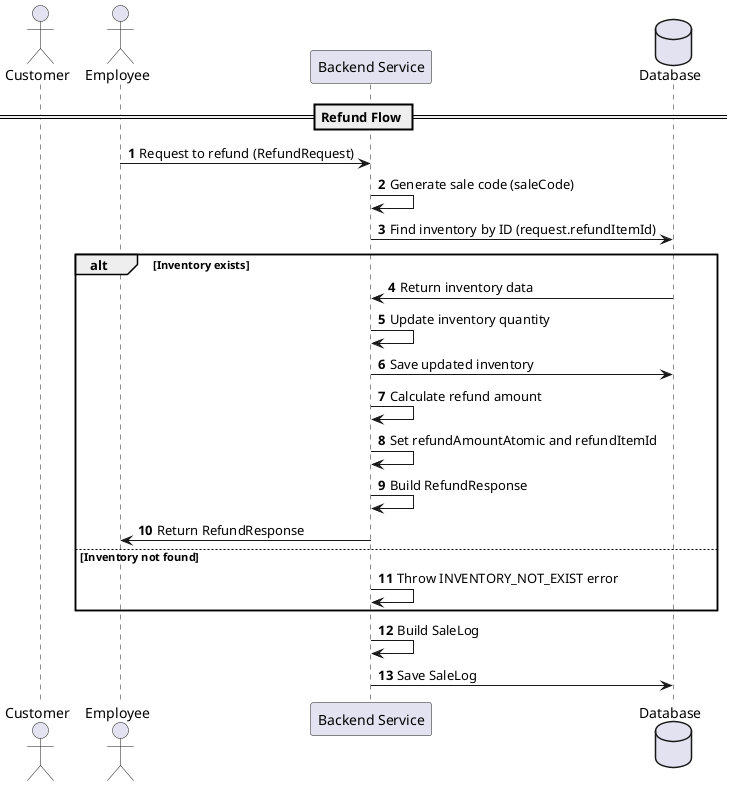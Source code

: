 @startuml
autonumber

actor Customer as "Customer"
actor Employee as "Employee"
participant Backend as "Backend Service"
database DB as "Database"

== Refund Flow ==
Employee -> Backend: Request to refund (RefundRequest)
Backend -> Backend: Generate sale code (saleCode)

Backend -> DB: Find inventory by ID (request.refundItemId)
alt Inventory exists
    DB -> Backend: Return inventory data
    Backend -> Backend: Update inventory quantity
    Backend -> DB: Save updated inventory

    Backend -> Backend: Calculate refund amount
    Backend -> Backend: Set refundAmountAtomic and refundItemId

    Backend -> Backend: Build RefundResponse
    Backend -> Employee: Return RefundResponse
else Inventory not found
    Backend -> Backend: Throw INVENTORY_NOT_EXIST error
end

Backend -> Backend: Build SaleLog
Backend -> DB: Save SaleLog

@enduml
